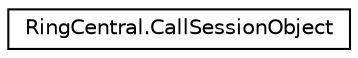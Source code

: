 digraph "Graphical Class Hierarchy"
{
 // LATEX_PDF_SIZE
  edge [fontname="Helvetica",fontsize="10",labelfontname="Helvetica",labelfontsize="10"];
  node [fontname="Helvetica",fontsize="10",shape=record];
  rankdir="LR";
  Node0 [label="RingCentral.CallSessionObject",height=0.2,width=0.4,color="black", fillcolor="white", style="filled",URL="$classRingCentral_1_1CallSessionObject.html",tooltip="Call session information"];
}
